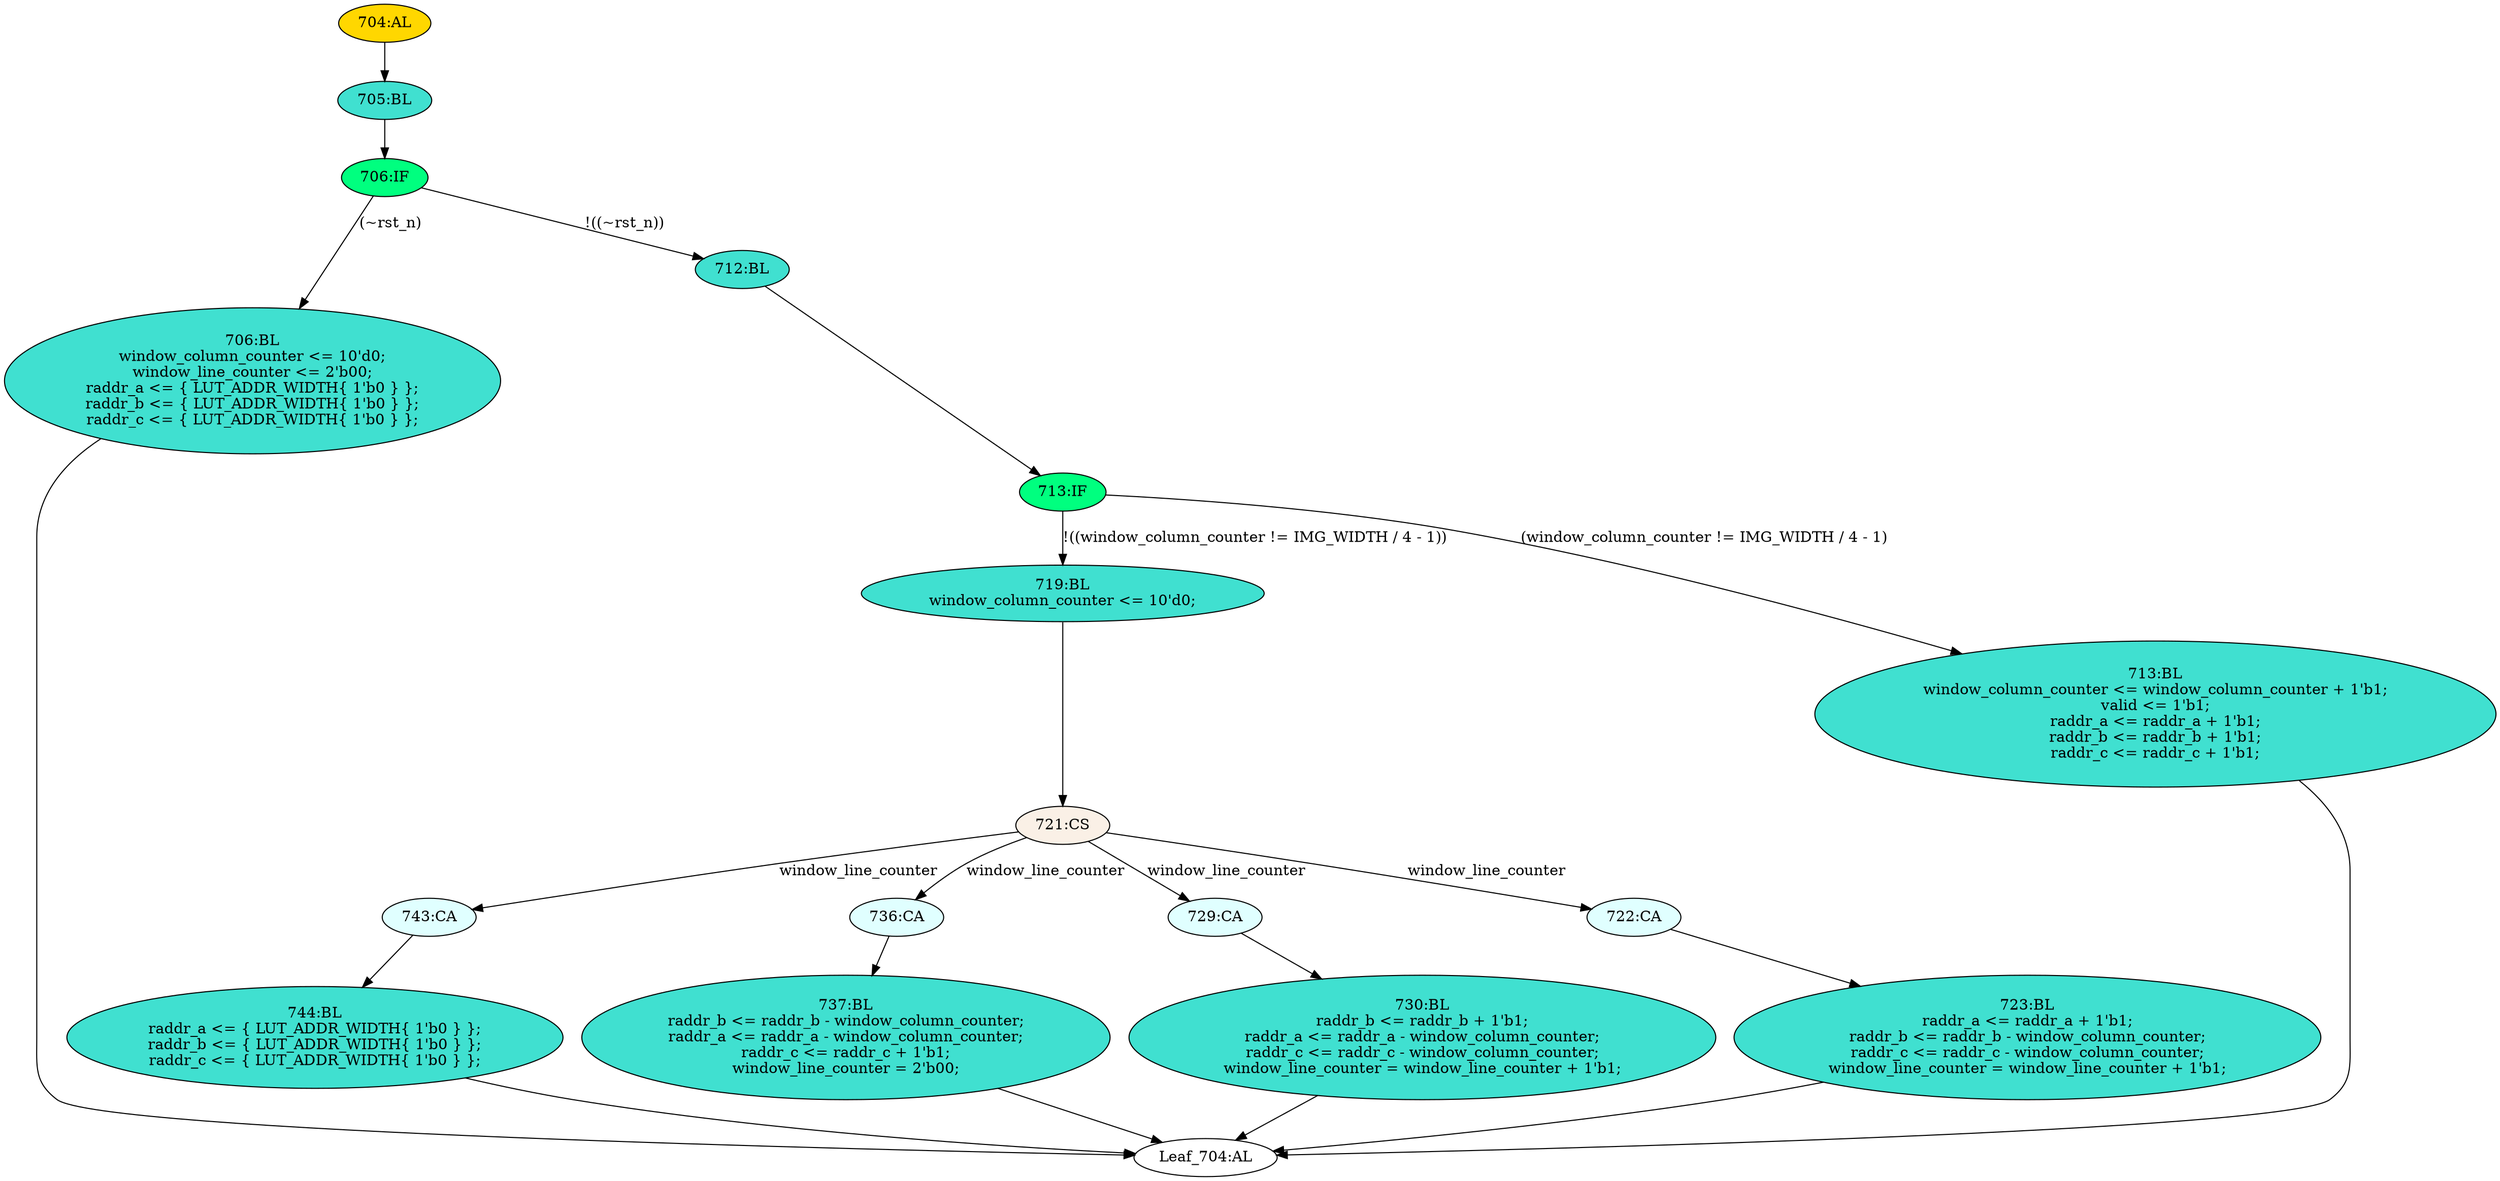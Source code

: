 strict digraph "" {
	node [label="\N"];
	"705:BL"	 [ast="<pyverilog.vparser.ast.Block object at 0x7f90abda41d0>",
		fillcolor=turquoise,
		label="705:BL",
		statements="[]",
		style=filled,
		typ=Block];
	"706:IF"	 [ast="<pyverilog.vparser.ast.IfStatement object at 0x7f90abda4190>",
		fillcolor=springgreen,
		label="706:IF",
		statements="[]",
		style=filled,
		typ=IfStatement];
	"705:BL" -> "706:IF"	 [cond="[]",
		lineno=None];
	"743:CA"	 [ast="<pyverilog.vparser.ast.Case object at 0x7f90abd89050>",
		fillcolor=lightcyan,
		label="743:CA",
		statements="[]",
		style=filled,
		typ=Case];
	"744:BL"	 [ast="<pyverilog.vparser.ast.Block object at 0x7f90abd89090>",
		fillcolor=turquoise,
		label="744:BL
raddr_a <= { LUT_ADDR_WIDTH{ 1'b0 } };
raddr_b <= { LUT_ADDR_WIDTH{ 1'b0 } };
raddr_c <= { LUT_ADDR_WIDTH{ 1'b0 } };",
		statements="[<pyverilog.vparser.ast.NonblockingSubstitution object at 0x7f90abd890d0>, <pyverilog.vparser.ast.NonblockingSubstitution object \
at 0x7f90abd892d0>, <pyverilog.vparser.ast.NonblockingSubstitution object at 0x7f90abd2bed0>]",
		style=filled,
		typ=Block];
	"743:CA" -> "744:BL"	 [cond="[]",
		lineno=None];
	"704:AL"	 [ast="<pyverilog.vparser.ast.Always object at 0x7f90abe46c10>",
		clk_sens=False,
		fillcolor=gold,
		label="704:AL",
		sens="['clk', 'rst_n']",
		statements="[]",
		style=filled,
		typ=Always,
		use_var="['rst_n', 'raddr_b', 'IMG_WIDTH', 'raddr_a', 'raddr_c', 'window_line_counter', 'window_column_counter']"];
	"704:AL" -> "705:BL"	 [cond="[]",
		lineno=None];
	"713:IF"	 [ast="<pyverilog.vparser.ast.IfStatement object at 0x7f90abda4410>",
		fillcolor=springgreen,
		label="713:IF",
		statements="[]",
		style=filled,
		typ=IfStatement];
	"719:BL"	 [ast="<pyverilog.vparser.ast.Block object at 0x7f90abda4450>",
		fillcolor=turquoise,
		label="719:BL
window_column_counter <= 10'd0;",
		statements="[<pyverilog.vparser.ast.NonblockingSubstitution object at 0x7f90abda4290>]",
		style=filled,
		typ=Block];
	"713:IF" -> "719:BL"	 [cond="['window_column_counter', 'IMG_WIDTH']",
		label="!((window_column_counter != IMG_WIDTH / 4 - 1))",
		lineno=713];
	"713:BL"	 [ast="<pyverilog.vparser.ast.Block object at 0x7f90abd894d0>",
		fillcolor=turquoise,
		label="713:BL
window_column_counter <= window_column_counter + 1'b1;
valid <= 1'b1;
raddr_a <= raddr_a + 1'b1;
raddr_b <= raddr_b + 1'b1;
\
raddr_c <= raddr_c + 1'b1;",
		statements="[<pyverilog.vparser.ast.NonblockingSubstitution object at 0x7f90abd89510>, <pyverilog.vparser.ast.NonblockingSubstitution object \
at 0x7f90abd89750>, <pyverilog.vparser.ast.NonblockingSubstitution object at 0x7f90abd89890>, <pyverilog.vparser.ast.NonblockingSubstitution \
object at 0x7f90abd89a50>, <pyverilog.vparser.ast.NonblockingSubstitution object at 0x7f90abd89c10>]",
		style=filled,
		typ=Block];
	"713:IF" -> "713:BL"	 [cond="['window_column_counter', 'IMG_WIDTH']",
		label="(window_column_counter != IMG_WIDTH / 4 - 1)",
		lineno=713];
	"721:CS"	 [ast="<pyverilog.vparser.ast.CaseStatement object at 0x7f90abda44d0>",
		fillcolor=linen,
		label="721:CS",
		statements="[]",
		style=filled,
		typ=CaseStatement];
	"721:CS" -> "743:CA"	 [cond="['window_line_counter']",
		label=window_line_counter,
		lineno=721];
	"736:CA"	 [ast="<pyverilog.vparser.ast.Case object at 0x7f90abd85810>",
		fillcolor=lightcyan,
		label="736:CA",
		statements="[]",
		style=filled,
		typ=Case];
	"721:CS" -> "736:CA"	 [cond="['window_line_counter']",
		label=window_line_counter,
		lineno=721];
	"729:CA"	 [ast="<pyverilog.vparser.ast.Case object at 0x7f90abda4f50>",
		fillcolor=lightcyan,
		label="729:CA",
		statements="[]",
		style=filled,
		typ=Case];
	"721:CS" -> "729:CA"	 [cond="['window_line_counter']",
		label=window_line_counter,
		lineno=721];
	"722:CA"	 [ast="<pyverilog.vparser.ast.Case object at 0x7f90abda4490>",
		fillcolor=lightcyan,
		label="722:CA",
		statements="[]",
		style=filled,
		typ=Case];
	"721:CS" -> "722:CA"	 [cond="['window_line_counter']",
		label=window_line_counter,
		lineno=721];
	"Leaf_704:AL"	 [def_var="['window_line_counter', 'valid', 'raddr_a', 'raddr_c', 'raddr_b', 'window_column_counter']",
		label="Leaf_704:AL"];
	"744:BL" -> "Leaf_704:AL"	 [cond="[]",
		lineno=None];
	"706:BL"	 [ast="<pyverilog.vparser.ast.Block object at 0x7f90abe46050>",
		fillcolor=turquoise,
		label="706:BL
window_column_counter <= 10'd0;
window_line_counter <= 2'b00;
raddr_a <= { LUT_ADDR_WIDTH{ 1'b0 } };
raddr_b <= { LUT_ADDR_\
WIDTH{ 1'b0 } };
raddr_c <= { LUT_ADDR_WIDTH{ 1'b0 } };",
		statements="[<pyverilog.vparser.ast.NonblockingSubstitution object at 0x7f90abe46090>, <pyverilog.vparser.ast.NonblockingSubstitution object \
at 0x7f90abe46210>, <pyverilog.vparser.ast.NonblockingSubstitution object at 0x7f90abe46390>, <pyverilog.vparser.ast.NonblockingSubstitution \
object at 0x7f90abe46610>, <pyverilog.vparser.ast.NonblockingSubstitution object at 0x7f90abe46890>]",
		style=filled,
		typ=Block];
	"706:BL" -> "Leaf_704:AL"	 [cond="[]",
		lineno=None];
	"737:BL"	 [ast="<pyverilog.vparser.ast.Block object at 0x7f90abd85890>",
		fillcolor=turquoise,
		label="737:BL
raddr_b <= raddr_b - window_column_counter;
raddr_a <= raddr_a - window_column_counter;
raddr_c <= raddr_c + 1'b1;
window_\
line_counter = 2'b00;",
		statements="[<pyverilog.vparser.ast.NonblockingSubstitution object at 0x7f90abd858d0>, <pyverilog.vparser.ast.NonblockingSubstitution object \
at 0x7f90abd85ad0>, <pyverilog.vparser.ast.NonblockingSubstitution object at 0x7f90abd85cd0>, <pyverilog.vparser.ast.BlockingSubstitution \
object at 0x7f90abd85e90>]",
		style=filled,
		typ=Block];
	"737:BL" -> "Leaf_704:AL"	 [cond="[]",
		lineno=None];
	"719:BL" -> "721:CS"	 [cond="[]",
		lineno=None];
	"736:CA" -> "737:BL"	 [cond="[]",
		lineno=None];
	"712:BL"	 [ast="<pyverilog.vparser.ast.Block object at 0x7f90abda4150>",
		fillcolor=turquoise,
		label="712:BL",
		statements="[]",
		style=filled,
		typ=Block];
	"712:BL" -> "713:IF"	 [cond="[]",
		lineno=None];
	"730:BL"	 [ast="<pyverilog.vparser.ast.Block object at 0x7f90abda4fd0>",
		fillcolor=turquoise,
		label="730:BL
raddr_b <= raddr_b + 1'b1;
raddr_a <= raddr_a - window_column_counter;
raddr_c <= raddr_c - window_column_counter;
window_\
line_counter = window_line_counter + 1'b1;",
		statements="[<pyverilog.vparser.ast.NonblockingSubstitution object at 0x7f90abda4690>, <pyverilog.vparser.ast.NonblockingSubstitution object \
at 0x7f90abd851d0>, <pyverilog.vparser.ast.NonblockingSubstitution object at 0x7f90abd853d0>, <pyverilog.vparser.ast.BlockingSubstitution \
object at 0x7f90abd855d0>]",
		style=filled,
		typ=Block];
	"730:BL" -> "Leaf_704:AL"	 [cond="[]",
		lineno=None];
	"723:BL"	 [ast="<pyverilog.vparser.ast.Block object at 0x7f90abda4650>",
		fillcolor=turquoise,
		label="723:BL
raddr_a <= raddr_a + 1'b1;
raddr_b <= raddr_b - window_column_counter;
raddr_c <= raddr_c - window_column_counter;
window_\
line_counter = window_line_counter + 1'b1;",
		statements="[<pyverilog.vparser.ast.NonblockingSubstitution object at 0x7f90abda46d0>, <pyverilog.vparser.ast.NonblockingSubstitution object \
at 0x7f90abda48d0>, <pyverilog.vparser.ast.NonblockingSubstitution object at 0x7f90abda4b10>, <pyverilog.vparser.ast.BlockingSubstitution \
object at 0x7f90abda4d10>]",
		style=filled,
		typ=Block];
	"723:BL" -> "Leaf_704:AL"	 [cond="[]",
		lineno=None];
	"729:CA" -> "730:BL"	 [cond="[]",
		lineno=None];
	"722:CA" -> "723:BL"	 [cond="[]",
		lineno=None];
	"706:IF" -> "706:BL"	 [cond="['rst_n']",
		label="(~rst_n)",
		lineno=706];
	"706:IF" -> "712:BL"	 [cond="['rst_n']",
		label="!((~rst_n))",
		lineno=706];
	"713:BL" -> "Leaf_704:AL"	 [cond="[]",
		lineno=None];
}

